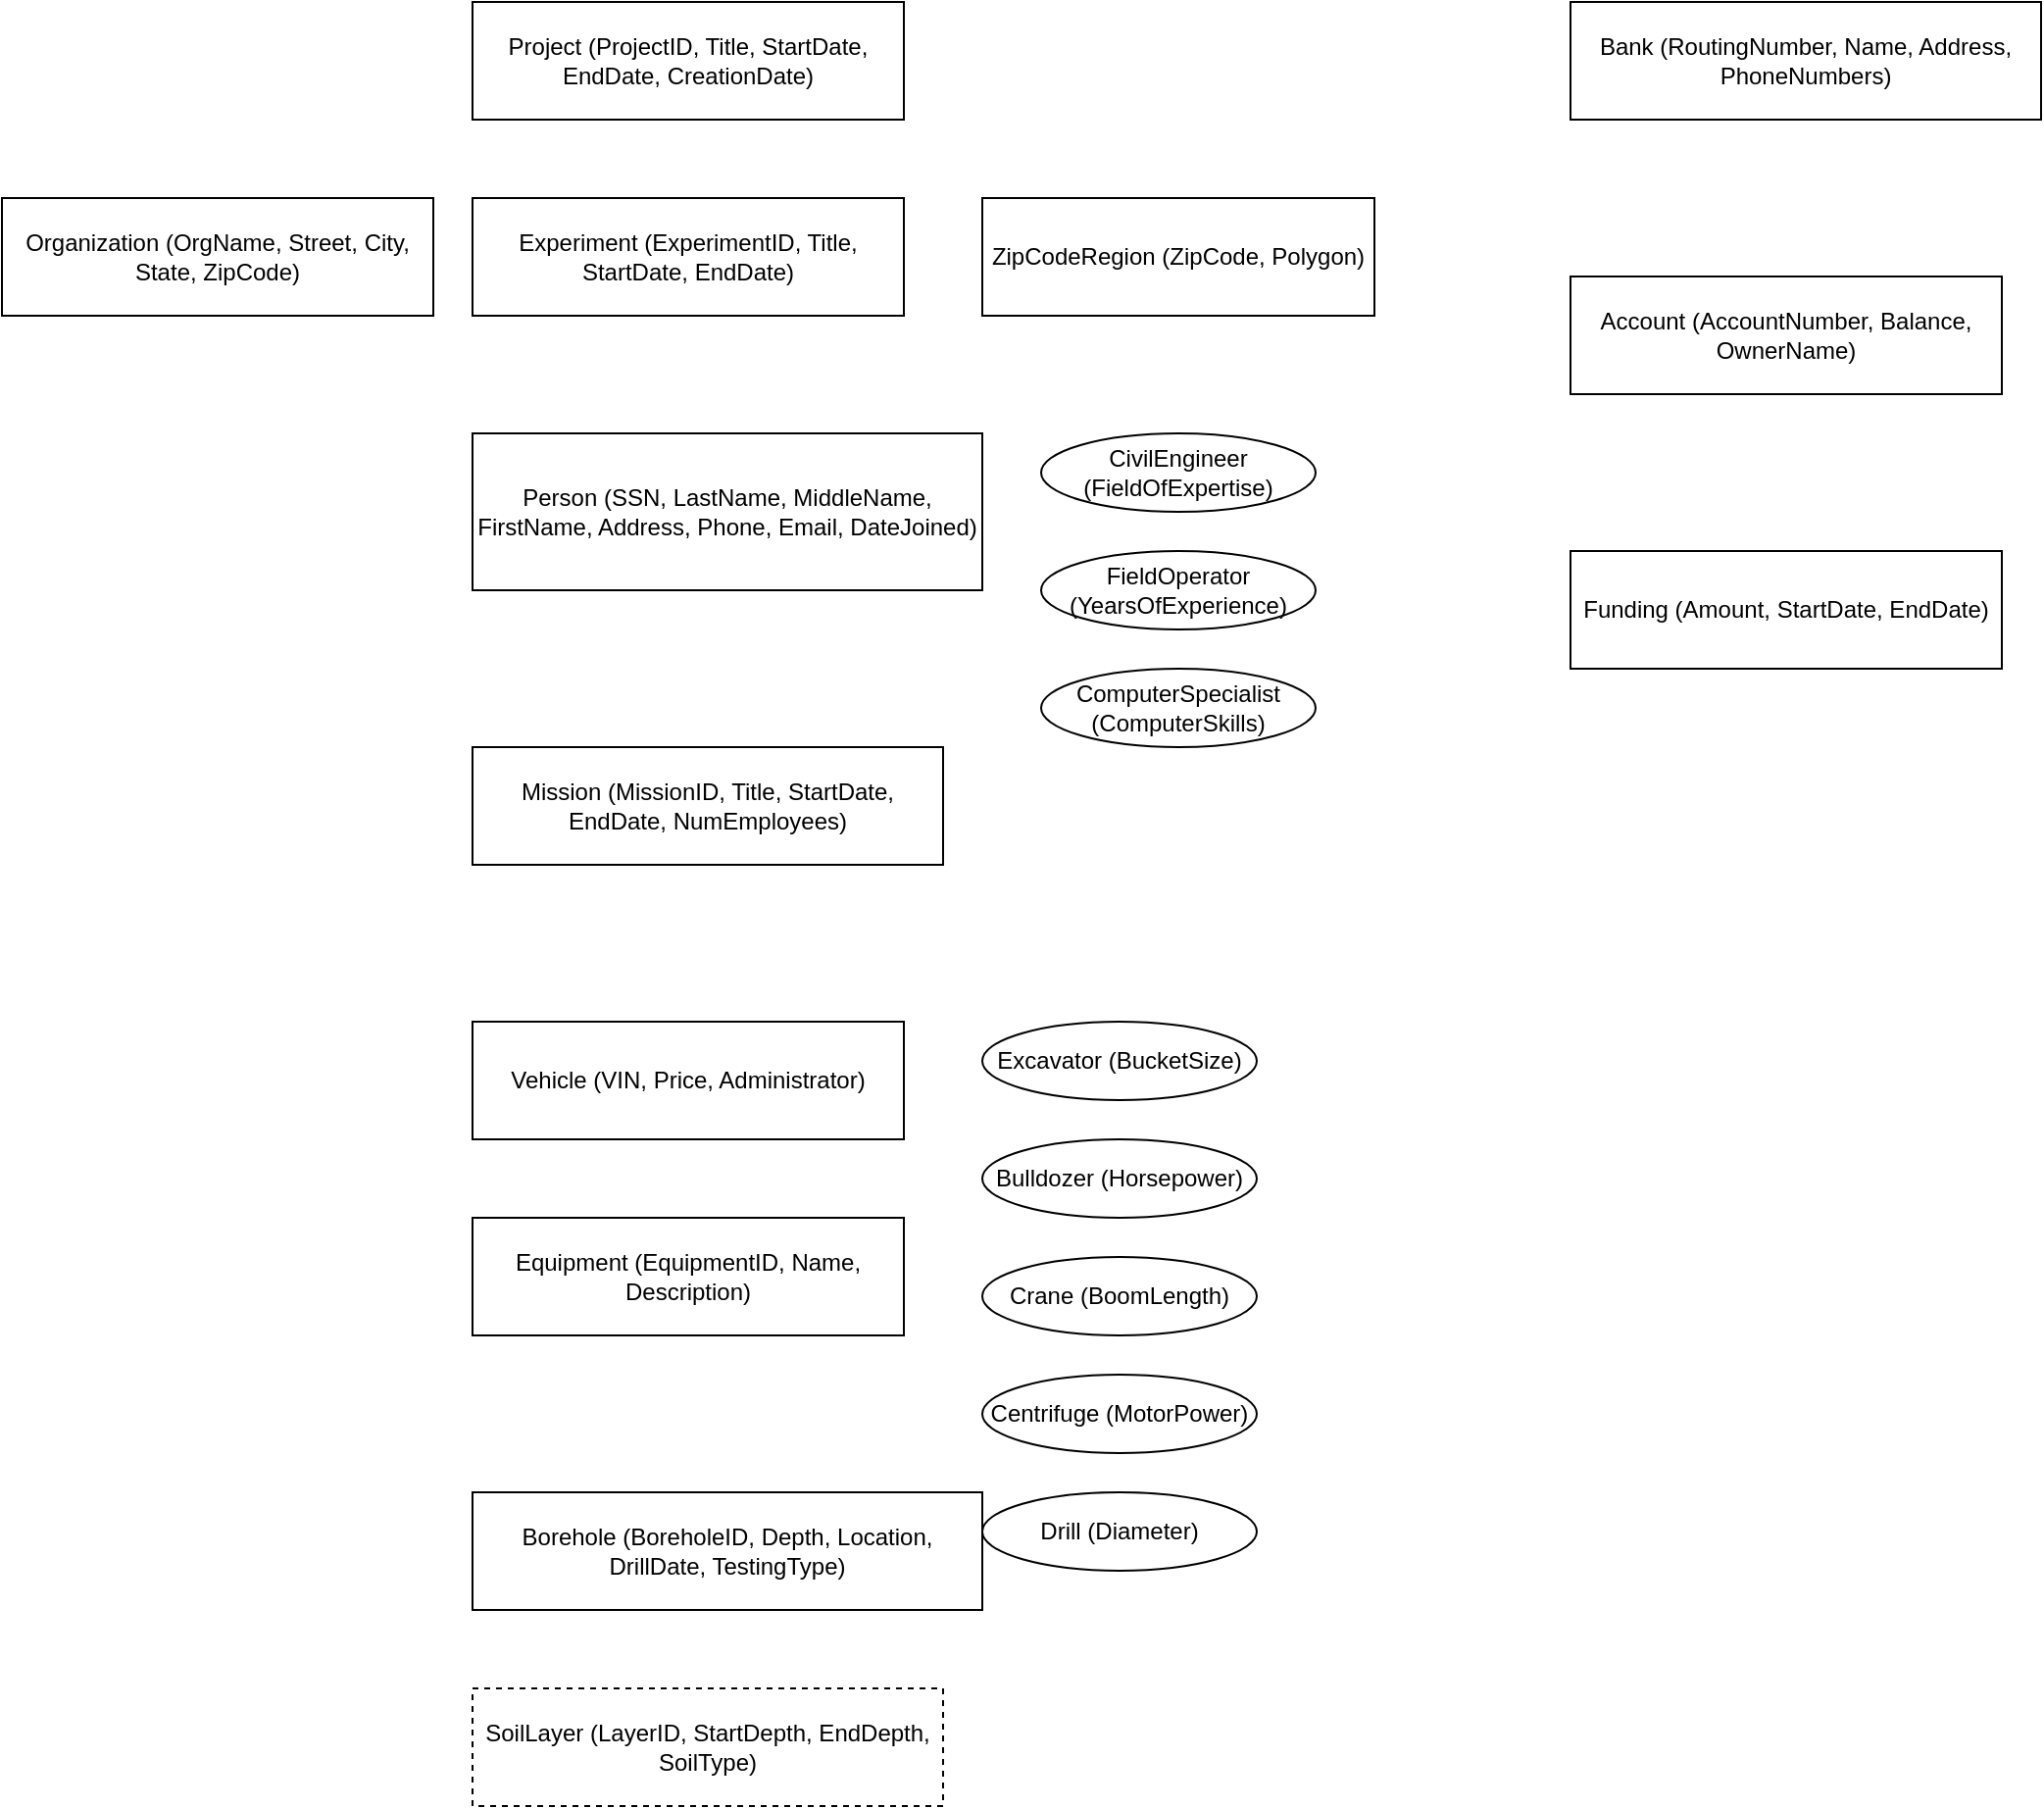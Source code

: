 <mxfile version="15.8.7">
  <diagram id="ALDOT_ER" name="ALDOT_ER_Diagram">
    <mxGraphModel>
      <root>
        <!-- Root layer -->
        <mxCell id="0"/>
        <mxCell id="1" parent="0"/>

        <!-- Project -->
        <mxCell id="Project" value="Project
(ProjectID, Title, StartDate, EndDate, CreationDate)" style="whiteSpace=wrap;html=1;shape=rectangle;" vertex="1" parent="1">
          <mxGeometry x="160" y="20" width="220" height="60" as="geometry"/>
        </mxCell>

        <!-- Experiment -->
        <mxCell id="Experiment" value="Experiment
(ExperimentID, Title, StartDate, EndDate)" style="whiteSpace=wrap;html=1;shape=rectangle;" vertex="1" parent="1">
          <mxGeometry x="160" y="120" width="220" height="60" as="geometry"/>
        </mxCell>

        <!-- ZipCodeRegion -->
        <mxCell id="ZipCodeRegion" value="ZipCodeRegion
(ZipCode, Polygon)" style="whiteSpace=wrap;html=1;shape=rectangle;" vertex="1" parent="1">
          <mxGeometry x="420" y="120" width="200" height="60" as="geometry"/>
        </mxCell>

        <!-- Organization -->
        <mxCell id="Organization" value="Organization
(OrgName, Street, City, State, ZipCode)" style="whiteSpace=wrap;html=1;shape=rectangle;" vertex="1" parent="1">
          <mxGeometry x="-80" y="120" width="220" height="60" as="geometry"/>
        </mxCell>

        <!-- Person -->
        <mxCell id="Person" value="Person
(SSN, LastName, MiddleName, FirstName, Address, Phone, Email, DateJoined)" style="whiteSpace=wrap;html=1;shape=rectangle;" vertex="1" parent="1">
          <mxGeometry x="160" y="240" width="260" height="80" as="geometry"/>
        </mxCell>

        <!-- Subclasses of Person -->
        <mxCell id="CivilEngineer" value="CivilEngineer
(FieldOfExpertise)" style="whiteSpace=wrap;html=1;shape=ellipse;" vertex="1" parent="1">
          <mxGeometry x="450" y="240" width="140" height="40" as="geometry"/>
        </mxCell>
        <mxCell id="FieldOperator" value="FieldOperator
(YearsOfExperience)" style="whiteSpace=wrap;html=1;shape=ellipse;" vertex="1" parent="1">
          <mxGeometry x="450" y="300" width="140" height="40" as="geometry"/>
        </mxCell>
        <mxCell id="ComputerSpecialist" value="ComputerSpecialist
(ComputerSkills)" style="whiteSpace=wrap;html=1;shape=ellipse;" vertex="1" parent="1">
          <mxGeometry x="450" y="360" width="140" height="40" as="geometry"/>
        </mxCell>

        <!-- Mission -->
        <mxCell id="Mission" value="Mission
(MissionID, Title, StartDate, EndDate, NumEmployees)" style="whiteSpace=wrap;html=1;shape=rectangle;" vertex="1" parent="1">
          <mxGeometry x="160" y="400" width="240" height="60" as="geometry"/>
        </mxCell>

        <!-- Vehicle (superclass) -->
        <mxCell id="Vehicle" value="Vehicle
(VIN, Price, Administrator)" style="whiteSpace=wrap;html=1;shape=rectangle;" vertex="1" parent="1">
          <mxGeometry x="160" y="540" width="220" height="60" as="geometry"/>
        </mxCell>

        <!-- Subclasses of Vehicle -->
        <mxCell id="Excavator" value="Excavator
(BucketSize)" style="whiteSpace=wrap;html=1;shape=ellipse;" vertex="1" parent="1">
          <mxGeometry x="420" y="540" width="140" height="40" as="geometry"/>
        </mxCell>
        <mxCell id="Bulldozer" value="Bulldozer
(Horsepower)" style="whiteSpace=wrap;html=1;shape=ellipse;" vertex="1" parent="1">
          <mxGeometry x="420" y="600" width="140" height="40" as="geometry"/>
        </mxCell>
        <mxCell id="Crane" value="Crane
(BoomLength)" style="whiteSpace=wrap;html=1;shape=ellipse;" vertex="1" parent="1">
          <mxGeometry x="420" y="660" width="140" height="40" as="geometry"/>
        </mxCell>
        <mxCell id="Centrifuge" value="Centrifuge
(MotorPower)" style="whiteSpace=wrap;html=1;shape=ellipse;" vertex="1" parent="1">
          <mxGeometry x="420" y="720" width="140" height="40" as="geometry"/>
        </mxCell>
        <mxCell id="Drill" value="Drill
(Diameter)" style="whiteSpace=wrap;html=1;shape=ellipse;" vertex="1" parent="1">
          <mxGeometry x="420" y="780" width="140" height="40" as="geometry"/>
        </mxCell>

        <!-- Equipment -->
        <mxCell id="Equipment" value="Equipment
(EquipmentID, Name, Description)" style="whiteSpace=wrap;html=1;shape=rectangle;" vertex="1" parent="1">
          <mxGeometry x="160" y="640" width="220" height="60" as="geometry"/>
        </mxCell>

        <!-- Borehole -->
        <mxCell id="Borehole" value="Borehole
(BoreholeID, Depth, Location, DrillDate, TestingType)" style="whiteSpace=wrap;html=1;shape=rectangle;" vertex="1" parent="1">
          <mxGeometry x="160" y="780" width="260" height="60" as="geometry"/>
        </mxCell>

        <!-- SoilLayer (weak entity) -->
        <mxCell id="SoilLayer" value="SoilLayer
(LayerID, StartDepth, EndDepth, SoilType)" style="whiteSpace=wrap;html=1;shape=rectangle;dashed=1;" vertex="1" parent="1">
          <mxGeometry x="160" y="880" width="240" height="60" as="geometry"/>
        </mxCell>

        <!-- Bank -->
        <mxCell id="Bank" value="Bank
(RoutingNumber, Name, Address, PhoneNumbers)" style="whiteSpace=wrap;html=1;shape=rectangle;" vertex="1" parent="1">
          <mxGeometry x="720" y="20" width="240" height="60" as="geometry"/>
        </mxCell>

        <!-- Account -->
        <mxCell id="Account" value="Account
(AccountNumber, Balance, OwnerName)" style="whiteSpace=wrap;html=1;shape=rectangle;" vertex="1" parent="1">
          <mxGeometry x="720" y="160" width="220" height="60" as="geometry"/>
        </mxCell>

        <!-- Funding -->
        <mxCell id="Funding" value="Funding
(Amount, StartDate, EndDate)" style="whiteSpace=wrap;html=1;shape=rectangle;" vertex="1" parent="1">
          <mxGeometry x="720" y="300" width="220" height="60" as="geometry"/>
        </mxCell>

        <!-- RELATIONSHIPS -->

        <!-- Project -- contains --> Experiment (1:N) -->
        <mxCell id="rel_contains" value="contains [1:N]" style="edgeStyle=orthogonalEdgeStyle;endArrow=block;" edge="1" parent="1" source="Project" target="Experiment">
          <mxGeometry relative="1" as="geometry"/>
        </mxCell>

        <!-- Experiment -- covers --> ZipCodeRegion (M:N) -->
        <mxCell id="rel_covers" value="covers [M:N]" style="edgeStyle=orthogonalEdgeStyle;" edge="1" parent="1" source="Experiment" target="ZipCodeRegion">
          <mxGeometry relative="1" as="geometry"/>
        </mxCell>

        <!-- Experiment -- conducted by --> Organization (N:1) -->
        <mxCell id="rel_conducted_by" value="conducted by [N:1]" style="edgeStyle=orthogonalEdgeStyle;endArrow=block;" edge="1" parent="1" source="Experiment" target="Organization">
          <mxGeometry relative="1" as="geometry"/>
        </mxCell>

        <!-- Project -- participates --> Person (M:N) -->
        <mxCell id="rel_participates" value="participates [M:N]" style="edgeStyle=orthogonalEdgeStyle;" edge="1" parent="1" source="Project" target="Person">
          <mxGeometry relative="1" as="geometry"/>
        </mxCell>

        <!-- Experiment -- includes --> Mission (1:N) -->
        <mxCell id="rel_includes" value="includes [1:N]" style="edgeStyle=orthogonalEdgeStyle;endArrow=block;" edge="1" parent="1" source="Experiment" target="Mission">
          <mxGeometry relative="1" as="geometry"/>
        </mxCell>

        <!-- Mission -- assigned to --> Vehicle (M:N) -->
        <mxCell id="rel_assigned" value="assigned to [M:N]" style="edgeStyle=orthogonalEdgeStyle;" edge="1" parent="1" source="Mission" target="Vehicle">
          <mxGeometry relative="1" as="geometry"/>
        </mxCell>

        <!-- Mission -- uses --> Equipment (M:N) -->
        <mxCell id="rel_uses" value="uses [M:N]" style="edgeStyle=orthogonalEdgeStyle;" edge="1" parent="1" source="Mission" target="Equipment">
          <mxGeometry relative="1" as="geometry"/>
        </mxCell>

        <!-- Mission -- drills --> Borehole (1:N) -->
        <mxCell id="rel_drills" value="drills [1:N]" style="edgeStyle=orthogonalEdgeStyle;endArrow=block;" edge="1" parent="1" source="Mission" target="Borehole">
          <mxGeometry relative="1" as="geometry"/>
        </mxCell>

        <!-- Borehole -- has --> SoilLayer (1:N) (weak entity) -->
        <mxCell id="rel_has" value="has [1:N]" style="edgeStyle=orthogonalEdgeStyle;endArrow=block;" edge="1" parent="1" source="Borehole" target="SoilLayer">
          <mxGeometry relative="1" as="geometry"/>
        </mxCell>

        <!-- Person -- owns --> Account (1:N) -->
        <mxCell id="rel_owns" value="owns [1:N]" style="edgeStyle=orthogonalEdgeStyle;endArrow=block;" edge="1" parent="1" source="Person" target="Account">
          <mxGeometry relative="1" as="geometry"/>
        </mxCell>

        <!-- Project -- receives funding --> Funding (1:N) -->
        <mxCell id="rel_funding" value="receives funding [1:N]" style="edgeStyle=orthogonalEdgeStyle;endArrow=block;" edge="1" parent="1" source="Project" target="Funding">
          <mxGeometry relative="1" as="geometry"/>
        </mxCell>

        <!-- Funding -- provided by --> Bank (N:1) -->
        <mxCell id="rel_provided_by" value="provided by [N:1]" style="edgeStyle=orthogonalEdgeStyle;endArrow=block;" edge="1" parent="1" source="Funding" target="Bank">
          <mxGeometry relative="1" as="geometry"/>
        </mxCell>

        <!-- ISA edges from Person to subtypes -->
        <mxCell id="isaCivil" value="ISA" style="edgeStyle=orthogonalEdgeStyle;dashed=1;" edge="1" parent="1" source="Person" target="CivilEngineer">
          <mxGeometry relative="1" as="geometry"/>
        </mxCell>
        <mxCell id="isaFieldOp" value="ISA" style="edgeStyle=orthogonalEdgeStyle;dashed=1;" edge="1" parent="1" source="Person" target="FieldOperator">
          <mxGeometry relative="1" as="geometry"/>
        </mxCell>
        <mxCell id="isaComp" value="ISA" style="edgeStyle=orthogonalEdgeStyle;dashed=1;" edge="1" parent="1" source="Person" target="ComputerSpecialist">
          <mxGeometry relative="1" as="geometry"/>
        </mxCell>

        <!-- ISA edges from Vehicle to subtypes -->
        <mxCell id="isaExc" value="ISA" style="edgeStyle=orthogonalEdgeStyle;dashed=1;" edge="1" parent="1" source="Vehicle" target="Excavator">
          <mxGeometry relative="1" as="geometry"/>
        </mxCell>
        <mxCell id="isaBull" value="ISA" style="edgeStyle=orthogonalEdgeStyle;dashed=1;" edge="1" parent="1" source="Vehicle" target="Bulldozer">
          <mxGeometry relative="1" as="geometry"/>
        </mxCell>
        <mxCell id="isaCra" value="ISA" style="edgeStyle=orthogonalEdgeStyle;dashed=1;" edge="1" parent="1" source="Vehicle" target="Crane">
          <mxGeometry relative="1" as="geometry"/>
        </mxCell>
        <mxCell id="isaCent" value="ISA" style="edgeStyle=orthogonalEdgeStyle;dashed=1;" edge="1" parent="1" source="Vehicle" target="Centrifuge">
          <mxGeometry relative="1" as="geometry"/>
        </mxCell>
        <mxCell id="isaDrill" value="ISA" style="edgeStyle=orthogonalEdgeStyle;dashed=1;" edge="1" parent="1" source="Vehicle" target="Drill">
          <mxGeometry relative="1" as="geometry"/>
        </mxCell>
      </root>
    </mxGraphModel>
  </diagram>
</mxfile>

